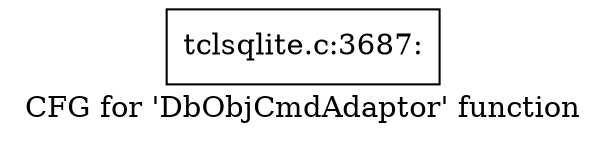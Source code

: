 digraph "CFG for 'DbObjCmdAdaptor' function" {
	label="CFG for 'DbObjCmdAdaptor' function";

	Node0x55a7358f8ae0 [shape=record,label="{tclsqlite.c:3687:}"];
}
